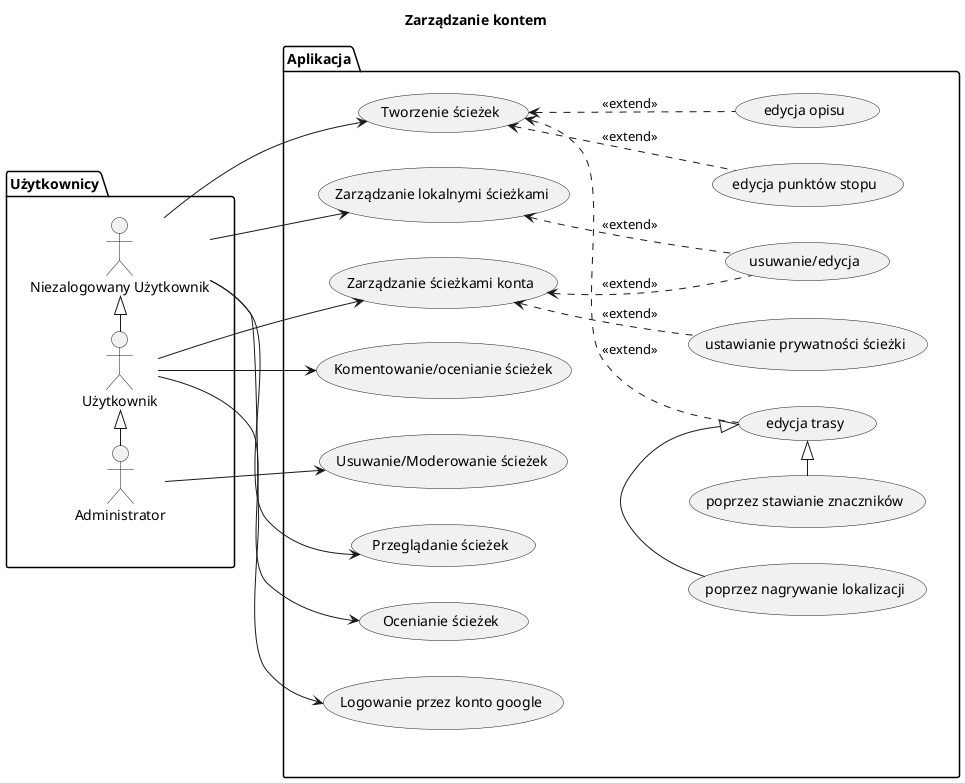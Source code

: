 @startuml

title "Zarządzanie kontem"
' skinparam nodesep 100
' skinparam linetype polyline
left to right direction
package Użytkownicy {
 actor "Niezalogowany Użytkownik" as uu
 actor "Użytkownik" as u
 actor "Administrator" as admin
 admin -|> u
 u -|> uu
}

Użytkownicy --[hidden]r--> Aplikacja

' actor "Firebase" as fb
' Aplikacja --[hidden]l--> fb
package Aplikacja {
 together {
  together {
   usecase "Logowanie przez konto google" as u1
   ' usecase "Rejestracja przez konto google" as u2
  }
  usecase "Ocenianie ścieżek" as u3
  usecase "Tworzenie ścieżek" as u4
  usecase "Przeglądanie ścieżek" as u5
  usecase "Zarządzanie lokalnymi ścieżkami" as u8
 }
 usecase "Komentowanie/ocenianie ścieżek" as u7
 usecase "Zarządzanie ścieżkami konta" as u6
 usecase "Usuwanie/Moderowanie ścieżek" as u10
 together {
  usecase "edycja trasy" as u12
  usecase "poprzez stawianie znaczników" as u13
  usecase "poprzez nagrywanie lokalizacji" as u14
 }

 ' usecase "filtrowanie i sortowanie ścieżek" as u9
 usecase "edycja punktów stopu" as u15
 usecase "edycja opisu" as u16
 usecase "ustawianie prywatności ścieżki" as u17
 usecase "usuwanie/edycja" as u18
}
' layout
' u <|-- admin
' uu <|-- u

' u --u-|>uu
' admin--u-|>u

uu --> u1
' uu --> u2
uu --> u4
uu --> u5
uu --> u8


u --> u3
u --> u6
u --> u7

admin --> u10

u13 -|> u12
u14 -|> u12

u15 .u.>  u4 : <<extend>>
u16 .u.>  u4 : <<extend>>
u12 .u.> u4 : <<extend>>

' u9 .u.> u5 : <<extend>>

u17 .u.> u6 : <<extend>>
u18 .u.> u6 : <<extend>>

u18 .u.> u8 : <<extend>>

' fb -u-> u5
' fb -u-> u6
' fb -u-> u7
' fb -u-> u1
' fb -u-> u2


' u --> UC1
' u --> UC2
' u --> UC3
' u --> UC4
' UC4 <.. UC5 : <<extend>>
' UC2 <.. UC6 : <<extend>>
@enduml
